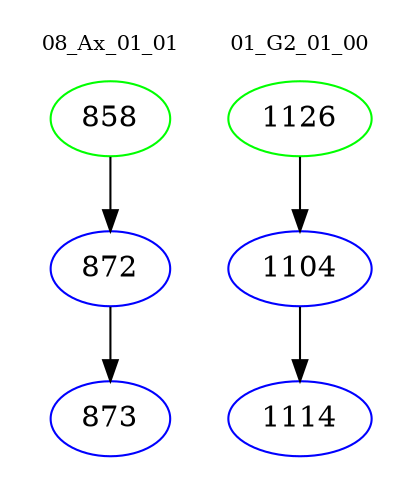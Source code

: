 digraph{
subgraph cluster_0 {
color = white
label = "08_Ax_01_01";
fontsize=10;
T0_858 [label="858", color="green"]
T0_858 -> T0_872 [color="black"]
T0_872 [label="872", color="blue"]
T0_872 -> T0_873 [color="black"]
T0_873 [label="873", color="blue"]
}
subgraph cluster_1 {
color = white
label = "01_G2_01_00";
fontsize=10;
T1_1126 [label="1126", color="green"]
T1_1126 -> T1_1104 [color="black"]
T1_1104 [label="1104", color="blue"]
T1_1104 -> T1_1114 [color="black"]
T1_1114 [label="1114", color="blue"]
}
}
